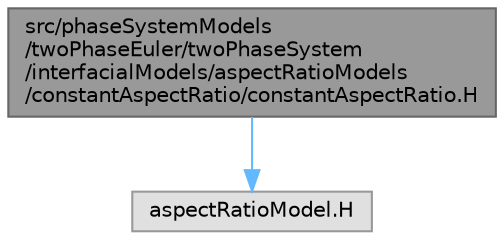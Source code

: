 digraph "src/phaseSystemModels/twoPhaseEuler/twoPhaseSystem/interfacialModels/aspectRatioModels/constantAspectRatio/constantAspectRatio.H"
{
 // LATEX_PDF_SIZE
  bgcolor="transparent";
  edge [fontname=Helvetica,fontsize=10,labelfontname=Helvetica,labelfontsize=10];
  node [fontname=Helvetica,fontsize=10,shape=box,height=0.2,width=0.4];
  Node1 [id="Node000001",label="src/phaseSystemModels\l/twoPhaseEuler/twoPhaseSystem\l/interfacialModels/aspectRatioModels\l/constantAspectRatio/constantAspectRatio.H",height=0.2,width=0.4,color="gray40", fillcolor="grey60", style="filled", fontcolor="black",tooltip=" "];
  Node1 -> Node2 [id="edge1_Node000001_Node000002",color="steelblue1",style="solid",tooltip=" "];
  Node2 [id="Node000002",label="aspectRatioModel.H",height=0.2,width=0.4,color="grey60", fillcolor="#E0E0E0", style="filled",tooltip=" "];
}
